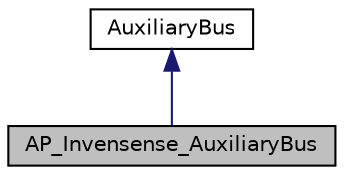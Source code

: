 digraph "AP_Invensense_AuxiliaryBus"
{
 // INTERACTIVE_SVG=YES
  edge [fontname="Helvetica",fontsize="10",labelfontname="Helvetica",labelfontsize="10"];
  node [fontname="Helvetica",fontsize="10",shape=record];
  Node1 [label="AP_Invensense_AuxiliaryBus",height=0.2,width=0.4,color="black", fillcolor="grey75", style="filled", fontcolor="black"];
  Node2 -> Node1 [dir="back",color="midnightblue",fontsize="10",style="solid",fontname="Helvetica"];
  Node2 [label="AuxiliaryBus",height=0.2,width=0.4,color="black", fillcolor="white", style="filled",URL="$classAuxiliaryBus.html"];
}
